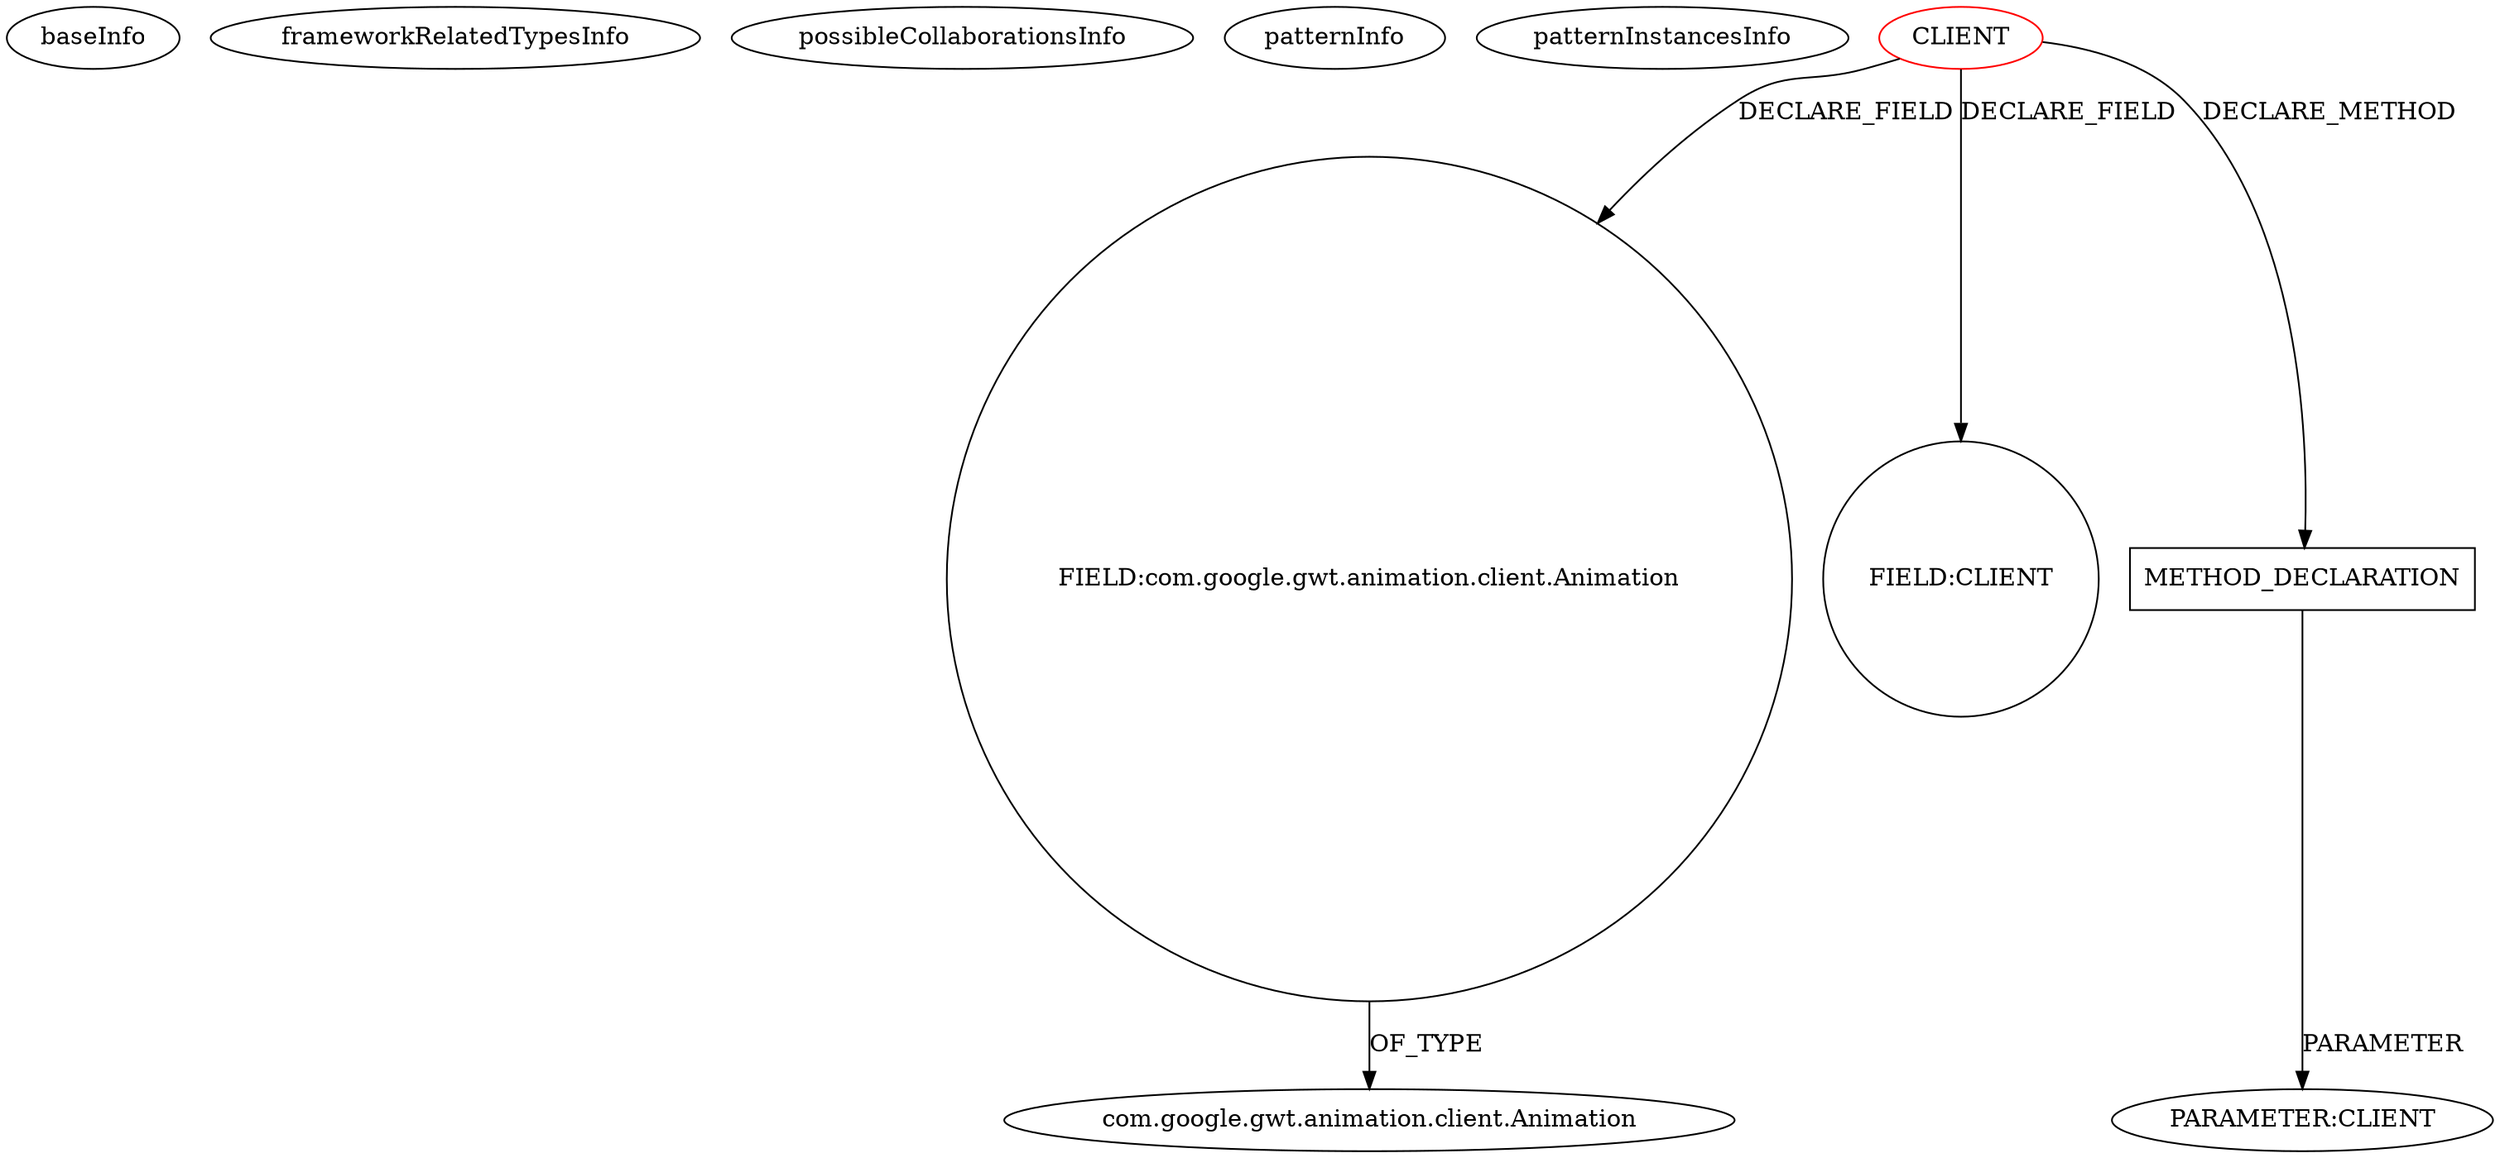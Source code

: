 digraph {
baseInfo[graphId=1781,category="pattern",isAnonymous=false,possibleRelation=false]
frameworkRelatedTypesInfo[]
possibleCollaborationsInfo[]
patternInfo[frequency=2.0,patternRootClient=0]
patternInstancesInfo[0="vlapan-PhotoBank~/vlapan-PhotoBank/PhotoBank-master/src/com/vlapan/gwt/photobank/client/ui/PhotoView.java~PhotoView~4607",1="lambourg-WebGallery~/lambourg-WebGallery/WebGallery-master/client/src/com/lambourg/webgallery/client/pictureview/PictureView.java~PictureView~3541"]
18[label="FIELD:com.google.gwt.animation.client.Animation",vertexType="FIELD_DECLARATION",isFrameworkType=false,shape=circle]
0[label="CLIENT",vertexType="ROOT_CLIENT_CLASS_DECLARATION",isFrameworkType=false,color=red]
15[label="FIELD:CLIENT",vertexType="FIELD_DECLARATION",isFrameworkType=false,shape=circle]
439[label="METHOD_DECLARATION",vertexType="CLIENT_METHOD_DECLARATION",isFrameworkType=false,shape=box]
441[label="PARAMETER:CLIENT",vertexType="PARAMETER_DECLARATION",isFrameworkType=false]
19[label="com.google.gwt.animation.client.Animation",vertexType="FRAMEWORK_CLASS_TYPE",isFrameworkType=false]
0->18[label="DECLARE_FIELD"]
439->441[label="PARAMETER"]
0->15[label="DECLARE_FIELD"]
0->439[label="DECLARE_METHOD"]
18->19[label="OF_TYPE"]
}
